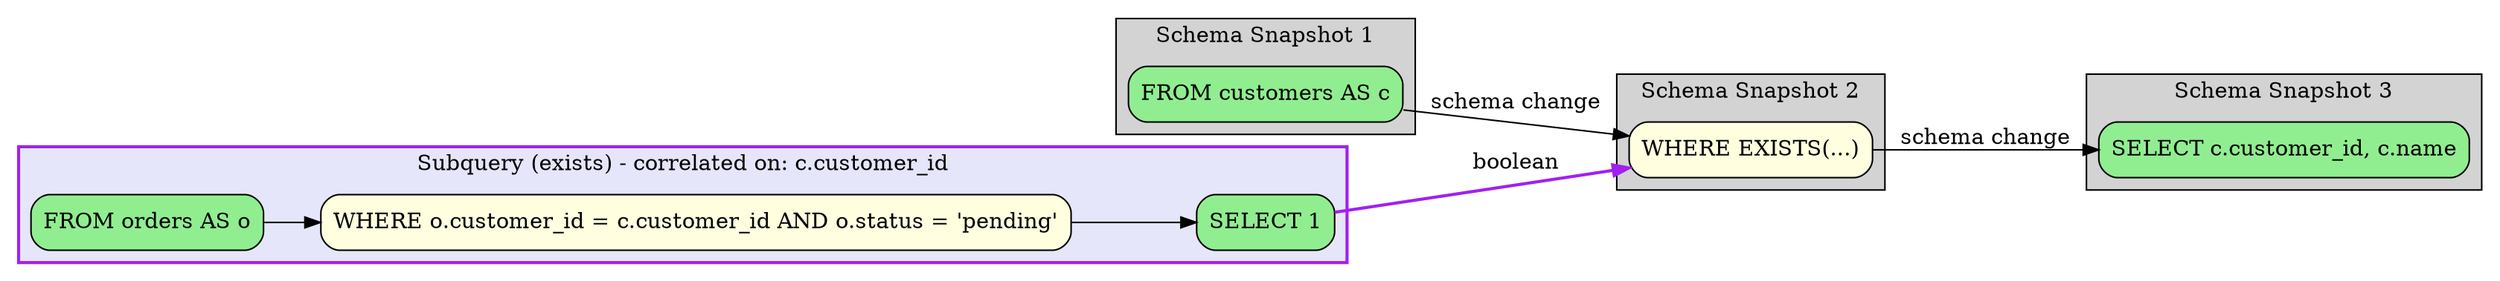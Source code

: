 digraph sqloflow {
  rankdir=LR;
  node [shape=box, style=rounded];

  // Schema view with snapshots
  subgraph cluster_0 {
    label="Schema Snapshot 1";
    style=filled;
    fillcolor=lightgray;
    // Relations: c
    node_0 [label="FROM customers AS c", fillcolor=lightgreen, style="filled,rounded"];
  }
  subgraph cluster_1 {
    label="Schema Snapshot 2";
    style=filled;
    fillcolor=lightgray;
    // Relations: c, o
    node_1 [label="WHERE EXISTS(...)", fillcolor=lightyellow, style="filled,rounded"];
  }
  subgraph cluster_2 {
    label="Schema Snapshot 3";
    style=filled;
    fillcolor=lightgray;
    // Relations: _result
    node_3 [label="SELECT c.customer_id, c.name", fillcolor=lightgreen, style="filled,rounded"];
  }

  // Subquery 1
  subgraph cluster_node_2 {
    label="Subquery (exists) - correlated on: c.customer_id";
    style=filled;
    fillcolor=lavender;
    color=purple;
    penwidth=2;
    subq_2_node_0 [label="FROM orders AS o", fillcolor=lightgreen, style="filled,rounded"];
    subq_2_node_1 [label="WHERE o.customer_id = c.customer_id AND o.status = 'pending'", fillcolor=lightyellow, style="filled,rounded"];
    subq_2_node_2 [label="SELECT 1", fillcolor=lightgreen, style="filled,rounded"];
    subq_2_node_0 -> subq_2_node_1 [color=black];
    subq_2_node_1 -> subq_2_node_2 [color=black];
  }
  subq_2_node_2 -> node_1 [color=purple, style=bold, label="boolean"];

  // Schema transformation edges
  node_0 -> node_1 [color=black, label="schema change"];
  node_1 -> node_3 [color=black, label="schema change"];
}